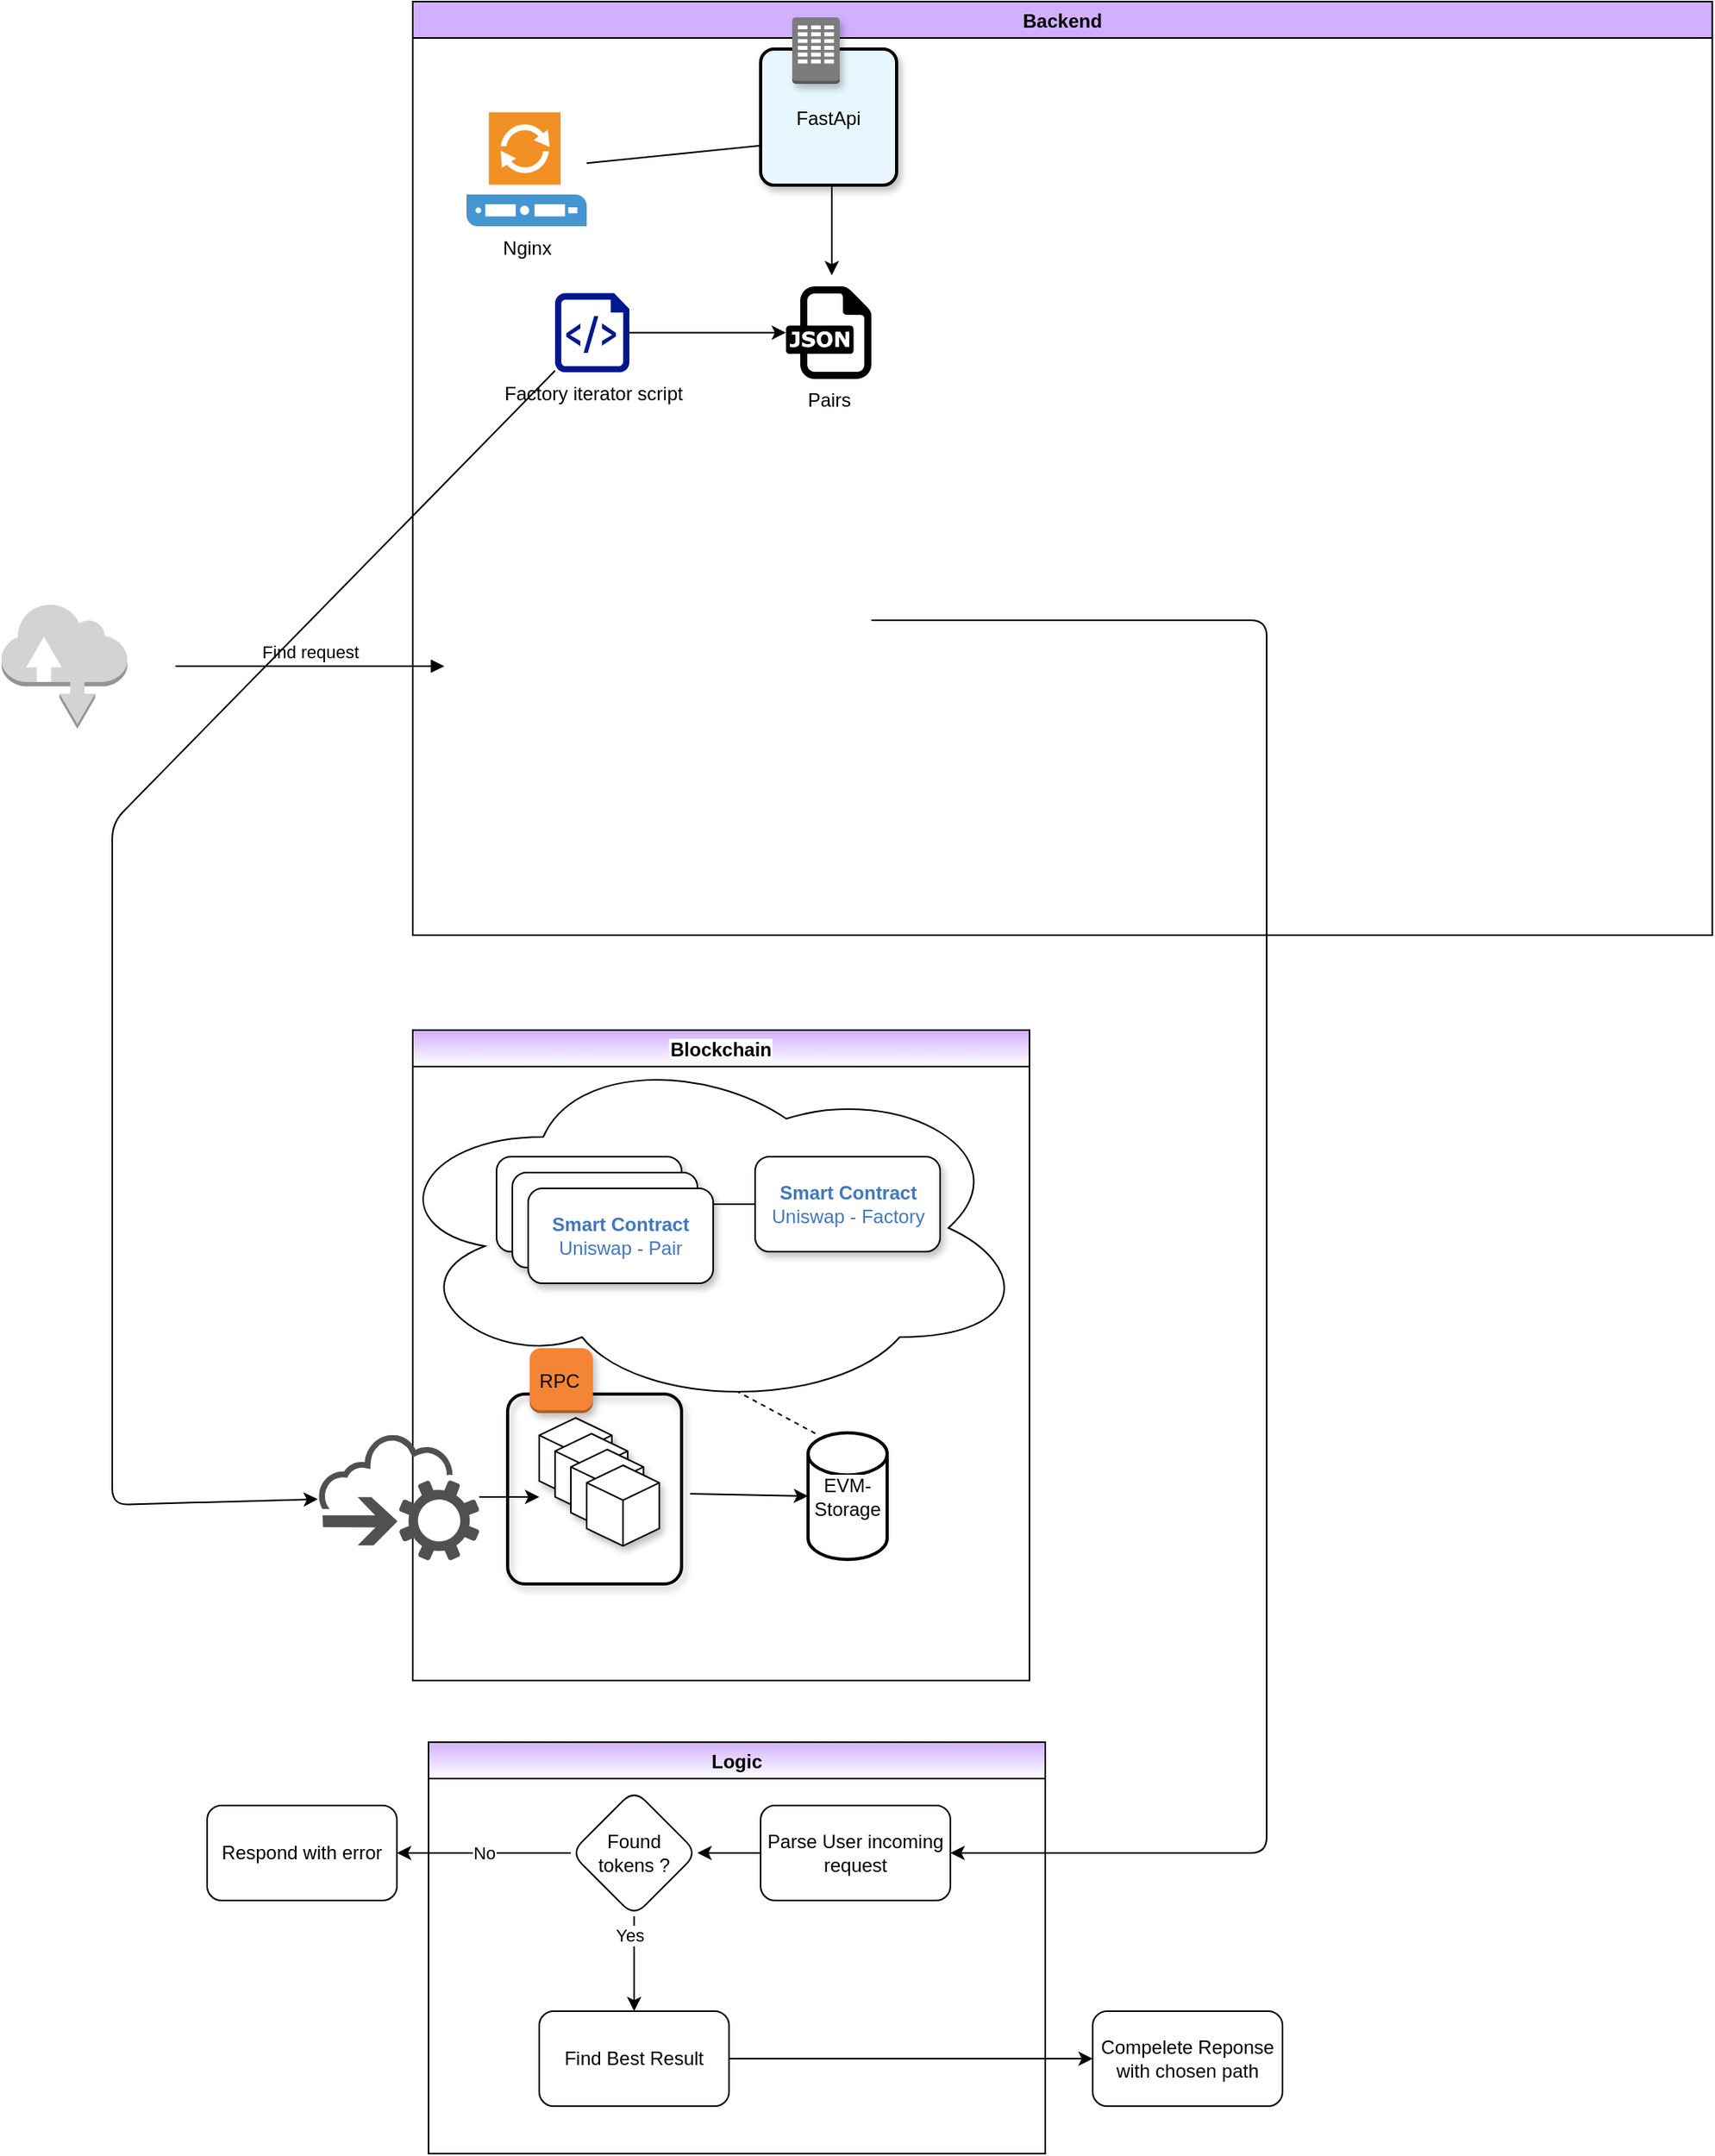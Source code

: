 <mxfile>
    <diagram id="MC0ebll9NjPW7ZkCspNK" name="HLA">
        <mxGraphModel dx="1059" dy="1260" grid="1" gridSize="10" guides="1" tooltips="1" connect="1" arrows="1" fold="1" page="0" pageScale="1" pageWidth="850" pageHeight="1100" background="none" math="0" shadow="0">
            <root>
                <mxCell id="0"/>
                <mxCell id="1" parent="0"/>
                <mxCell id="C_3iw2sgsyrkcLVT5q0K-1" value="Backend" style="swimlane;swimlaneFillColor=default;gradientColor=none;fillColor=#D2B0FF;" parent="1" vertex="1">
                    <mxGeometry x="350" y="-240" width="821.79" height="590" as="geometry"/>
                </mxCell>
                <mxCell id="C_3iw2sgsyrkcLVT5q0K-32" style="edgeStyle=none;html=1;" parent="C_3iw2sgsyrkcLVT5q0K-1" source="C_3iw2sgsyrkcLVT5q0K-26" edge="1">
                    <mxGeometry relative="1" as="geometry">
                        <mxPoint x="230" y="90" as="targetPoint"/>
                    </mxGeometry>
                </mxCell>
                <mxCell id="C_3iw2sgsyrkcLVT5q0K-26" value="Nginx&lt;br&gt;" style="shadow=0;dashed=0;html=1;strokeColor=none;fillColor=#4495D1;labelPosition=center;verticalLabelPosition=bottom;verticalAlign=top;align=center;outlineConnect=0;shape=mxgraph.veeam.proxy_server;labelBackgroundColor=default;" parent="C_3iw2sgsyrkcLVT5q0K-1" vertex="1">
                    <mxGeometry x="34" y="70" width="76" height="72" as="geometry"/>
                </mxCell>
                <mxCell id="C_3iw2sgsyrkcLVT5q0K-34" value="" style="edgeStyle=none;html=1;" parent="C_3iw2sgsyrkcLVT5q0K-1" edge="1">
                    <mxGeometry relative="1" as="geometry">
                        <mxPoint x="265" y="173" as="targetPoint"/>
                        <mxPoint x="265" y="102.0" as="sourcePoint"/>
                    </mxGeometry>
                </mxCell>
                <mxCell id="C_3iw2sgsyrkcLVT5q0K-35" value="Pairs" style="dashed=0;outlineConnect=0;html=1;align=center;labelPosition=center;verticalLabelPosition=bottom;verticalAlign=top;shape=mxgraph.weblogos.json;labelBackgroundColor=default;fillColor=none;" parent="C_3iw2sgsyrkcLVT5q0K-1" vertex="1">
                    <mxGeometry x="236" y="180" width="54" height="58.47" as="geometry"/>
                </mxCell>
                <mxCell id="8R1pT4koAsTBHnRBbOBU-1" style="edgeStyle=none;html=1;" parent="C_3iw2sgsyrkcLVT5q0K-1" source="C_3iw2sgsyrkcLVT5q0K-36" target="C_3iw2sgsyrkcLVT5q0K-35" edge="1">
                    <mxGeometry relative="1" as="geometry"/>
                </mxCell>
                <mxCell id="C_3iw2sgsyrkcLVT5q0K-36" value="Factory iterator script" style="sketch=0;aspect=fixed;pointerEvents=1;shadow=0;dashed=0;html=1;strokeColor=none;labelPosition=center;verticalLabelPosition=bottom;verticalAlign=top;align=center;fillColor=#00188D;shape=mxgraph.azure.script_file;labelBackgroundColor=default;" parent="C_3iw2sgsyrkcLVT5q0K-1" vertex="1">
                    <mxGeometry x="90" y="184.24" width="47" height="50" as="geometry"/>
                </mxCell>
                <mxCell id="TjckM_1wCsyDQuJWxRO8-30" value="FastApi" style="rounded=1;arcSize=10;dashed=0;fillColor=#E8F7FF;gradientColor=none;strokeWidth=2;shadow=1;labelBackgroundColor=#E8F7FF;" parent="C_3iw2sgsyrkcLVT5q0K-1" vertex="1">
                    <mxGeometry x="220" y="30" width="86" height="86" as="geometry"/>
                </mxCell>
                <mxCell id="TjckM_1wCsyDQuJWxRO8-31" value="" style="dashed=0;html=1;shape=mxgraph.aws3.corporate_data_center;fillColor=#7D7C7C;gradientColor=none;dashed=0;shadow=1;" parent="C_3iw2sgsyrkcLVT5q0K-1" vertex="1">
                    <mxGeometry x="240" y="10" width="30" height="42" as="geometry"/>
                </mxCell>
                <mxCell id="C_3iw2sgsyrkcLVT5q0K-2" value="Blockchain" style="swimlane;labelBackgroundColor=default;swimlaneFillColor=default;gradientColor=#ffffff;fillColor=#D2B0FF;" parent="1" vertex="1">
                    <mxGeometry x="350" y="410" width="390" height="411" as="geometry"/>
                </mxCell>
                <mxCell id="C_3iw2sgsyrkcLVT5q0K-23" value="" style="ellipse;shape=cloud;whiteSpace=wrap;html=1;labelBackgroundColor=default;fillColor=none;" parent="C_3iw2sgsyrkcLVT5q0K-2" vertex="1">
                    <mxGeometry x="-20" y="10" width="410" height="230" as="geometry"/>
                </mxCell>
                <mxCell id="C_3iw2sgsyrkcLVT5q0K-4" value="&lt;span&gt;EVM-Storage&lt;/span&gt;" style="strokeWidth=2;html=1;shape=mxgraph.flowchart.database;whiteSpace=wrap;labelBackgroundColor=default;" parent="C_3iw2sgsyrkcLVT5q0K-2" vertex="1">
                    <mxGeometry x="250" y="254.5" width="50" height="80" as="geometry"/>
                </mxCell>
                <mxCell id="C_3iw2sgsyrkcLVT5q0K-20" value="" style="endArrow=classic;html=1;entryX=0;entryY=0.5;entryDx=0;entryDy=0;entryPerimeter=0;exitX=1.108;exitY=0.266;exitDx=0;exitDy=0;exitPerimeter=0;" parent="C_3iw2sgsyrkcLVT5q0K-2" target="C_3iw2sgsyrkcLVT5q0K-4" edge="1">
                    <mxGeometry width="50" height="50" relative="1" as="geometry">
                        <mxPoint x="175.4" y="293.034" as="sourcePoint"/>
                        <mxPoint x="230" y="270" as="targetPoint"/>
                    </mxGeometry>
                </mxCell>
                <mxCell id="C_3iw2sgsyrkcLVT5q0K-22" value="" style="endArrow=none;dashed=1;html=1;exitX=0.092;exitY=0.005;exitDx=0;exitDy=0;exitPerimeter=0;entryX=0.55;entryY=0.95;entryDx=0;entryDy=0;entryPerimeter=0;" parent="C_3iw2sgsyrkcLVT5q0K-2" source="C_3iw2sgsyrkcLVT5q0K-4" target="C_3iw2sgsyrkcLVT5q0K-23" edge="1">
                    <mxGeometry width="50" height="50" relative="1" as="geometry">
                        <mxPoint x="220" y="260" as="sourcePoint"/>
                        <mxPoint x="180" y="180" as="targetPoint"/>
                    </mxGeometry>
                </mxCell>
                <mxCell id="TjckM_1wCsyDQuJWxRO8-18" value="" style="edgeStyle=none;html=1;" parent="C_3iw2sgsyrkcLVT5q0K-2" source="TjckM_1wCsyDQuJWxRO8-15" target="TjckM_1wCsyDQuJWxRO8-17" edge="1">
                    <mxGeometry relative="1" as="geometry"/>
                </mxCell>
                <mxCell id="TjckM_1wCsyDQuJWxRO8-15" value="&lt;span style=&quot;color: rgb(66 , 119 , 187)&quot;&gt;&lt;b&gt;Smart Contract&lt;/b&gt;&lt;br&gt;Uniswap - Factory&lt;/span&gt;" style="rounded=1;whiteSpace=wrap;html=1;shadow=1;fillColor=default;gradientColor=#ffffff;" parent="C_3iw2sgsyrkcLVT5q0K-2" vertex="1">
                    <mxGeometry x="216.5" y="80" width="117" height="60" as="geometry"/>
                </mxCell>
                <mxCell id="TjckM_1wCsyDQuJWxRO8-17" value="&lt;span style=&quot;color: rgb(66 , 119 , 187)&quot;&gt;&lt;b&gt;Smart Contract&lt;/b&gt;&lt;br&gt;Uniswap - Pair&lt;br&gt;&lt;/span&gt;" style="rounded=1;whiteSpace=wrap;html=1;shadow=1;fillColor=default;gradientColor=#ffffff;" parent="C_3iw2sgsyrkcLVT5q0K-2" vertex="1">
                    <mxGeometry x="53" y="80" width="117" height="60" as="geometry"/>
                </mxCell>
                <mxCell id="TjckM_1wCsyDQuJWxRO8-19" value="&lt;span style=&quot;color: rgb(66 , 119 , 187)&quot;&gt;&lt;b&gt;Smart Contract&lt;/b&gt;&lt;br&gt;Uniswap - Pair&lt;br&gt;&lt;/span&gt;" style="rounded=1;whiteSpace=wrap;html=1;shadow=1;fillColor=default;gradientColor=#ffffff;" parent="C_3iw2sgsyrkcLVT5q0K-2" vertex="1">
                    <mxGeometry x="63" y="90" width="117" height="60" as="geometry"/>
                </mxCell>
                <mxCell id="TjckM_1wCsyDQuJWxRO8-20" value="&lt;span style=&quot;color: rgb(66 , 119 , 187)&quot;&gt;&lt;b&gt;Smart Contract&lt;/b&gt;&lt;br&gt;Uniswap - Pair&lt;br&gt;&lt;/span&gt;" style="rounded=1;whiteSpace=wrap;html=1;shadow=1;fillColor=default;gradientColor=#ffffff;" parent="C_3iw2sgsyrkcLVT5q0K-2" vertex="1">
                    <mxGeometry x="73" y="100" width="117" height="60" as="geometry"/>
                </mxCell>
                <mxCell id="TjckM_1wCsyDQuJWxRO8-21" value="" style="html=1;whiteSpace=wrap;shape=isoCube2;backgroundOutline=1;isoAngle=15;shadow=1;fillColor=default;gradientColor=#ffffff;" parent="C_3iw2sgsyrkcLVT5q0K-2" vertex="1">
                    <mxGeometry x="80" y="245" width="45.9" height="51" as="geometry"/>
                </mxCell>
                <mxCell id="TjckM_1wCsyDQuJWxRO8-22" value="" style="html=1;whiteSpace=wrap;shape=isoCube2;backgroundOutline=1;isoAngle=15;shadow=1;fillColor=default;gradientColor=#ffffff;" parent="C_3iw2sgsyrkcLVT5q0K-2" vertex="1">
                    <mxGeometry x="90" y="255" width="45.9" height="51" as="geometry"/>
                </mxCell>
                <mxCell id="TjckM_1wCsyDQuJWxRO8-23" value="" style="html=1;whiteSpace=wrap;shape=isoCube2;backgroundOutline=1;isoAngle=15;shadow=1;fillColor=default;gradientColor=#ffffff;" parent="C_3iw2sgsyrkcLVT5q0K-2" vertex="1">
                    <mxGeometry x="100" y="265" width="45.9" height="51" as="geometry"/>
                </mxCell>
                <mxCell id="TjckM_1wCsyDQuJWxRO8-24" value="&lt;br&gt;" style="html=1;whiteSpace=wrap;shape=isoCube2;backgroundOutline=1;isoAngle=15;shadow=1;fillColor=default;gradientColor=#ffffff;" parent="C_3iw2sgsyrkcLVT5q0K-2" vertex="1">
                    <mxGeometry x="110" y="275" width="45.9" height="51" as="geometry"/>
                </mxCell>
                <mxCell id="TjckM_1wCsyDQuJWxRO8-27" value="" style="rounded=1;arcSize=10;dashed=0;fillColor=none;gradientColor=none;strokeWidth=2;shadow=1;" parent="C_3iw2sgsyrkcLVT5q0K-2" vertex="1">
                    <mxGeometry x="60" y="230" width="110" height="120" as="geometry"/>
                </mxCell>
                <mxCell id="TjckM_1wCsyDQuJWxRO8-28" value="RPC&amp;nbsp;" style="dashed=0;html=1;shape=mxgraph.aws3.instance;fillColor=#F58536;gradientColor=none;dashed=0;shadow=1;" parent="C_3iw2sgsyrkcLVT5q0K-2" vertex="1">
                    <mxGeometry x="73.95" y="201" width="40" height="41" as="geometry"/>
                </mxCell>
                <mxCell id="C_3iw2sgsyrkcLVT5q0K-19" style="edgeStyle=none;html=1;" parent="1" source="C_3iw2sgsyrkcLVT5q0K-18" edge="1">
                    <mxGeometry relative="1" as="geometry">
                        <mxPoint x="430" y="705" as="targetPoint"/>
                    </mxGeometry>
                </mxCell>
                <mxCell id="C_3iw2sgsyrkcLVT5q0K-18" value="" style="sketch=0;pointerEvents=1;shadow=0;dashed=0;html=1;strokeColor=none;fillColor=#505050;labelPosition=center;verticalLabelPosition=bottom;outlineConnect=0;verticalAlign=top;align=center;shape=mxgraph.office.clouds.cloud_service_request;labelBackgroundColor=default;" parent="1" vertex="1">
                    <mxGeometry x="290" y="665" width="102" height="80" as="geometry"/>
                </mxCell>
                <mxCell id="C_3iw2sgsyrkcLVT5q0K-27" value="Find request" style="html=1;verticalAlign=bottom;labelBackgroundColor=none;endArrow=block;endFill=1;" parent="1" edge="1">
                    <mxGeometry width="160" relative="1" as="geometry">
                        <mxPoint x="200" y="180" as="sourcePoint"/>
                        <mxPoint x="370" y="180" as="targetPoint"/>
                    </mxGeometry>
                </mxCell>
                <mxCell id="C_3iw2sgsyrkcLVT5q0K-30" value="" style="outlineConnect=0;dashed=0;verticalLabelPosition=bottom;verticalAlign=top;align=center;html=1;shape=mxgraph.aws3.internet;fillColor=#D2D3D3;gradientColor=none;labelBackgroundColor=default;" parent="1" vertex="1">
                    <mxGeometry x="90" y="140" width="79.5" height="79.5" as="geometry"/>
                </mxCell>
                <mxCell id="8R1pT4koAsTBHnRBbOBU-3" style="edgeStyle=none;html=1;" parent="1" source="C_3iw2sgsyrkcLVT5q0K-36" target="C_3iw2sgsyrkcLVT5q0K-18" edge="1">
                    <mxGeometry relative="1" as="geometry">
                        <Array as="points">
                            <mxPoint x="160" y="279"/>
                            <mxPoint x="160" y="710"/>
                        </Array>
                    </mxGeometry>
                </mxCell>
                <mxCell id="2" value="Logic" style="swimlane;swimlaneFillColor=default;gradientColor=#ffffff;fillColor=#D2B0FF;" parent="1" vertex="1">
                    <mxGeometry x="360" y="860" width="390" height="260" as="geometry"/>
                </mxCell>
                <mxCell id="4" value="Parse User incoming request" style="rounded=1;whiteSpace=wrap;html=1;" parent="2" vertex="1">
                    <mxGeometry x="210" y="40" width="120" height="60" as="geometry"/>
                </mxCell>
                <mxCell id="10" value="" style="edgeStyle=none;html=1;" parent="2" source="5" target="9" edge="1">
                    <mxGeometry relative="1" as="geometry"/>
                </mxCell>
                <mxCell id="11" value="Yes" style="edgeLabel;html=1;align=center;verticalAlign=middle;resizable=0;points=[];" parent="10" vertex="1" connectable="0">
                    <mxGeometry x="-0.599" y="-3" relative="1" as="geometry">
                        <mxPoint as="offset"/>
                    </mxGeometry>
                </mxCell>
                <mxCell id="5" value="Found &lt;br&gt;tokens ?" style="rhombus;whiteSpace=wrap;html=1;rounded=1;" parent="2" vertex="1">
                    <mxGeometry x="90" y="30" width="80" height="80" as="geometry"/>
                </mxCell>
                <mxCell id="6" value="" style="edgeStyle=none;html=1;" parent="2" source="4" target="5" edge="1">
                    <mxGeometry relative="1" as="geometry"/>
                </mxCell>
                <mxCell id="9" value="Find Best Result" style="whiteSpace=wrap;html=1;rounded=1;" parent="2" vertex="1">
                    <mxGeometry x="70" y="170" width="120" height="60" as="geometry"/>
                </mxCell>
                <mxCell id="3" style="edgeStyle=none;html=1;" parent="1" edge="1">
                    <mxGeometry relative="1" as="geometry">
                        <mxPoint x="690" y="930" as="targetPoint"/>
                        <mxPoint x="640" y="151" as="sourcePoint"/>
                        <Array as="points">
                            <mxPoint x="890" y="151"/>
                            <mxPoint x="890" y="930"/>
                        </Array>
                    </mxGeometry>
                </mxCell>
                <mxCell id="7" value="Respond with error" style="whiteSpace=wrap;html=1;rounded=1;" parent="1" vertex="1">
                    <mxGeometry x="220" y="900" width="120" height="60" as="geometry"/>
                </mxCell>
                <mxCell id="8" value="No" style="edgeStyle=none;html=1;" parent="1" source="5" target="7" edge="1">
                    <mxGeometry relative="1" as="geometry"/>
                </mxCell>
                <mxCell id="12" value="Compelete Reponse with chosen path" style="whiteSpace=wrap;html=1;rounded=1;" parent="1" vertex="1">
                    <mxGeometry x="780" y="1030" width="120" height="60" as="geometry"/>
                </mxCell>
                <mxCell id="13" value="" style="edgeStyle=none;html=1;" parent="1" source="9" target="12" edge="1">
                    <mxGeometry relative="1" as="geometry"/>
                </mxCell>
            </root>
        </mxGraphModel>
    </diagram>
    <diagram id="K8qeqd8xJ60QcW2YRr0O" name="Data Flow">
        <mxGraphModel dx="1059" dy="1960" grid="1" gridSize="10" guides="1" tooltips="1" connect="1" arrows="1" fold="1" page="1" pageScale="1" pageWidth="850" pageHeight="1100" math="0" shadow="0">
            <root>
                <mxCell id="btPFMIfyvGe2Vc299TFH-0"/>
                <mxCell id="btPFMIfyvGe2Vc299TFH-1" parent="btPFMIfyvGe2Vc299TFH-0"/>
                <mxCell id="QQ2UIKA5418dbQj3gdQV-34" style="edgeStyle=none;html=1;" parent="btPFMIfyvGe2Vc299TFH-1" source="Y8tc_5DX06bDlpipXX_8-0" edge="1">
                    <mxGeometry relative="1" as="geometry">
                        <mxPoint x="1260" y="188.5" as="targetPoint"/>
                    </mxGeometry>
                </mxCell>
                <mxCell id="Y8tc_5DX06bDlpipXX_8-0" value="Crawler" style="swimlane;rounded=1;fillColor=#D2B0FF;container=1;backgroundOutline=0;shadow=1;gradientColor=#ffffff;swimlaneFillColor=#BFBFBF;" parent="btPFMIfyvGe2Vc299TFH-1" vertex="1">
                    <mxGeometry x="340" y="-200" width="840" height="777" as="geometry"/>
                </mxCell>
                <mxCell id="Y8tc_5DX06bDlpipXX_8-1" value="" style="edgeStyle=none;curved=1;rounded=1;html=1;" parent="Y8tc_5DX06bDlpipXX_8-0" source="Y8tc_5DX06bDlpipXX_8-2" target="Y8tc_5DX06bDlpipXX_8-4" edge="1">
                    <mxGeometry relative="1" as="geometry"/>
                </mxCell>
                <mxCell id="Y8tc_5DX06bDlpipXX_8-2" value="Start" style="rounded=1;whiteSpace=wrap;html=1;" parent="Y8tc_5DX06bDlpipXX_8-0" vertex="1">
                    <mxGeometry x="50" y="170" width="120" height="60" as="geometry"/>
                </mxCell>
                <mxCell id="Y8tc_5DX06bDlpipXX_8-3" value="" style="edgeStyle=none;curved=1;rounded=1;html=1;" parent="Y8tc_5DX06bDlpipXX_8-0" source="Y8tc_5DX06bDlpipXX_8-4" target="Y8tc_5DX06bDlpipXX_8-5" edge="1">
                    <mxGeometry relative="1" as="geometry"/>
                </mxCell>
                <mxCell id="Y8tc_5DX06bDlpipXX_8-4" value="Open &lt;b&gt;Tokens.json&lt;/b&gt;&lt;br&gt;Open &lt;b&gt;Pairs.json&lt;/b&gt;" style="rounded=1;whiteSpace=wrap;html=1;" parent="Y8tc_5DX06bDlpipXX_8-0" vertex="1">
                    <mxGeometry x="50" y="310" width="120" height="60" as="geometry"/>
                </mxCell>
                <mxCell id="QQ2UIKA5418dbQj3gdQV-1" value="" style="edgeStyle=none;html=1;" parent="Y8tc_5DX06bDlpipXX_8-0" source="Y8tc_5DX06bDlpipXX_8-5" target="QQ2UIKA5418dbQj3gdQV-0" edge="1">
                    <mxGeometry relative="1" as="geometry"/>
                </mxCell>
                <mxCell id="Y8tc_5DX06bDlpipXX_8-5" value="Connect to network" style="rounded=1;whiteSpace=wrap;html=1;" parent="Y8tc_5DX06bDlpipXX_8-0" vertex="1">
                    <mxGeometry x="50" y="450" width="120" height="60" as="geometry"/>
                </mxCell>
                <mxCell id="QQ2UIKA5418dbQj3gdQV-3" value="" style="edgeStyle=none;html=1;" parent="Y8tc_5DX06bDlpipXX_8-0" source="QQ2UIKA5418dbQj3gdQV-0" target="QQ2UIKA5418dbQj3gdQV-2" edge="1">
                    <mxGeometry relative="1" as="geometry"/>
                </mxCell>
                <mxCell id="QQ2UIKA5418dbQj3gdQV-0" value="Create Factory Web3 Object" style="rounded=1;whiteSpace=wrap;html=1;" parent="Y8tc_5DX06bDlpipXX_8-0" vertex="1">
                    <mxGeometry x="50" y="590" width="120" height="60" as="geometry"/>
                </mxCell>
                <mxCell id="QQ2UIKA5418dbQj3gdQV-5" value="" style="edgeStyle=none;html=1;" parent="Y8tc_5DX06bDlpipXX_8-0" source="QQ2UIKA5418dbQj3gdQV-2" target="QQ2UIKA5418dbQj3gdQV-4" edge="1">
                    <mxGeometry relative="1" as="geometry"/>
                </mxCell>
                <mxCell id="QQ2UIKA5418dbQj3gdQV-28" value="" style="edgeStyle=none;html=1;exitX=1;exitY=1;exitDx=0;exitDy=0;" parent="Y8tc_5DX06bDlpipXX_8-0" source="QQ2UIKA5418dbQj3gdQV-4" target="QQ2UIKA5418dbQj3gdQV-27" edge="1">
                    <mxGeometry relative="1" as="geometry"/>
                </mxCell>
                <mxCell id="QQ2UIKA5418dbQj3gdQV-2" value="Get total number of pairs in a unsiwapV2 based Factory" style="rounded=1;whiteSpace=wrap;html=1;" parent="Y8tc_5DX06bDlpipXX_8-0" vertex="1">
                    <mxGeometry x="250" y="590" width="120" height="60" as="geometry"/>
                </mxCell>
                <mxCell id="QQ2UIKA5418dbQj3gdQV-7" value="" style="edgeStyle=none;html=1;" parent="Y8tc_5DX06bDlpipXX_8-0" source="QQ2UIKA5418dbQj3gdQV-4" target="QQ2UIKA5418dbQj3gdQV-6" edge="1">
                    <mxGeometry relative="1" as="geometry"/>
                </mxCell>
                <mxCell id="QQ2UIKA5418dbQj3gdQV-4" value="Use index to&amp;nbsp; call&amp;nbsp;&lt;br&gt;AllPairs( index ) function" style="rounded=1;whiteSpace=wrap;html=1;" parent="Y8tc_5DX06bDlpipXX_8-0" vertex="1">
                    <mxGeometry x="250" y="450" width="120" height="60" as="geometry"/>
                </mxCell>
                <mxCell id="QQ2UIKA5418dbQj3gdQV-9" value="" style="edgeStyle=none;html=1;" parent="Y8tc_5DX06bDlpipXX_8-0" source="QQ2UIKA5418dbQj3gdQV-6" target="QQ2UIKA5418dbQj3gdQV-8" edge="1">
                    <mxGeometry relative="1" as="geometry"/>
                </mxCell>
                <mxCell id="QQ2UIKA5418dbQj3gdQV-11" value="" style="edgeStyle=none;html=1;" parent="Y8tc_5DX06bDlpipXX_8-0" source="QQ2UIKA5418dbQj3gdQV-6" target="QQ2UIKA5418dbQj3gdQV-10" edge="1">
                    <mxGeometry relative="1" as="geometry"/>
                </mxCell>
                <mxCell id="QQ2UIKA5418dbQj3gdQV-6" value="Create Pair web3 contract object" style="rounded=1;whiteSpace=wrap;html=1;" parent="Y8tc_5DX06bDlpipXX_8-0" vertex="1">
                    <mxGeometry x="250" y="310" width="120" height="60" as="geometry"/>
                </mxCell>
                <mxCell id="QQ2UIKA5418dbQj3gdQV-20" value="" style="edgeStyle=none;html=1;" parent="Y8tc_5DX06bDlpipXX_8-0" source="QQ2UIKA5418dbQj3gdQV-8" target="QQ2UIKA5418dbQj3gdQV-19" edge="1">
                    <mxGeometry relative="1" as="geometry"/>
                </mxCell>
                <mxCell id="QQ2UIKA5418dbQj3gdQV-8" value="Retrive Pair's Reserves" style="rounded=1;whiteSpace=wrap;html=1;" parent="Y8tc_5DX06bDlpipXX_8-0" vertex="1">
                    <mxGeometry x="450" y="310" width="120" height="60" as="geometry"/>
                </mxCell>
                <mxCell id="QQ2UIKA5418dbQj3gdQV-13" value="" style="edgeStyle=none;html=1;" parent="Y8tc_5DX06bDlpipXX_8-0" source="QQ2UIKA5418dbQj3gdQV-10" target="QQ2UIKA5418dbQj3gdQV-12" edge="1">
                    <mxGeometry relative="1" as="geometry"/>
                </mxCell>
                <mxCell id="QQ2UIKA5418dbQj3gdQV-10" value="Get Pair tokens" style="rounded=1;whiteSpace=wrap;html=1;" parent="Y8tc_5DX06bDlpipXX_8-0" vertex="1">
                    <mxGeometry x="250" y="200" width="120" height="60" as="geometry"/>
                </mxCell>
                <mxCell id="QQ2UIKA5418dbQj3gdQV-15" value="" style="edgeStyle=none;html=1;" parent="Y8tc_5DX06bDlpipXX_8-0" source="QQ2UIKA5418dbQj3gdQV-12" target="QQ2UIKA5418dbQj3gdQV-14" edge="1">
                    <mxGeometry relative="1" as="geometry"/>
                </mxCell>
                <mxCell id="QQ2UIKA5418dbQj3gdQV-12" value="Create tokens web3 contract Object" style="rounded=1;whiteSpace=wrap;html=1;" parent="Y8tc_5DX06bDlpipXX_8-0" vertex="1">
                    <mxGeometry x="450" y="200" width="120" height="60" as="geometry"/>
                </mxCell>
                <mxCell id="QQ2UIKA5418dbQj3gdQV-17" value="" style="edgeStyle=none;html=1;" parent="Y8tc_5DX06bDlpipXX_8-0" source="QQ2UIKA5418dbQj3gdQV-14" target="QQ2UIKA5418dbQj3gdQV-16" edge="1">
                    <mxGeometry relative="1" as="geometry"/>
                </mxCell>
                <mxCell id="QQ2UIKA5418dbQj3gdQV-14" value="Retrive token's detail" style="rounded=1;whiteSpace=wrap;html=1;" parent="Y8tc_5DX06bDlpipXX_8-0" vertex="1">
                    <mxGeometry x="450" y="50" width="120" height="60" as="geometry"/>
                </mxCell>
                <mxCell id="QQ2UIKA5418dbQj3gdQV-22" value="" style="edgeStyle=none;html=1;" parent="Y8tc_5DX06bDlpipXX_8-0" source="QQ2UIKA5418dbQj3gdQV-16" target="QQ2UIKA5418dbQj3gdQV-21" edge="1">
                    <mxGeometry relative="1" as="geometry"/>
                </mxCell>
                <mxCell id="QQ2UIKA5418dbQj3gdQV-16" value="Create Token Object" style="rounded=1;whiteSpace=wrap;html=1;" parent="Y8tc_5DX06bDlpipXX_8-0" vertex="1">
                    <mxGeometry x="650" y="50" width="120" height="60" as="geometry"/>
                </mxCell>
                <mxCell id="QQ2UIKA5418dbQj3gdQV-24" value="" style="edgeStyle=none;html=1;" parent="Y8tc_5DX06bDlpipXX_8-0" source="QQ2UIKA5418dbQj3gdQV-19" target="QQ2UIKA5418dbQj3gdQV-23" edge="1">
                    <mxGeometry relative="1" as="geometry"/>
                </mxCell>
                <mxCell id="QQ2UIKA5418dbQj3gdQV-19" value="Create Pair Object" style="rounded=1;whiteSpace=wrap;html=1;" parent="Y8tc_5DX06bDlpipXX_8-0" vertex="1">
                    <mxGeometry x="650" y="310" width="120" height="60" as="geometry"/>
                </mxCell>
                <mxCell id="QQ2UIKA5418dbQj3gdQV-21" value="Save Token in&amp;nbsp;&lt;br&gt;&lt;b&gt;Tokens.json&lt;/b&gt;" style="rounded=1;whiteSpace=wrap;html=1;" parent="Y8tc_5DX06bDlpipXX_8-0" vertex="1">
                    <mxGeometry x="650" y="190" width="120" height="60" as="geometry"/>
                </mxCell>
                <mxCell id="QQ2UIKA5418dbQj3gdQV-25" style="edgeStyle=none;html=1;entryX=1;entryY=0.5;entryDx=0;entryDy=0;" parent="Y8tc_5DX06bDlpipXX_8-0" source="QQ2UIKA5418dbQj3gdQV-23" target="QQ2UIKA5418dbQj3gdQV-4" edge="1">
                    <mxGeometry relative="1" as="geometry"/>
                </mxCell>
                <mxCell id="QQ2UIKA5418dbQj3gdQV-23" value="Save Pair in&amp;nbsp;&lt;br&gt;&lt;b&gt;Pairs.json&lt;/b&gt;" style="rounded=1;whiteSpace=wrap;html=1;" parent="Y8tc_5DX06bDlpipXX_8-0" vertex="1">
                    <mxGeometry x="650" y="450" width="120" height="60" as="geometry"/>
                </mxCell>
                <mxCell id="QQ2UIKA5418dbQj3gdQV-30" value="" style="edgeStyle=none;html=1;" parent="Y8tc_5DX06bDlpipXX_8-0" source="QQ2UIKA5418dbQj3gdQV-27" target="QQ2UIKA5418dbQj3gdQV-29" edge="1">
                    <mxGeometry relative="1" as="geometry"/>
                </mxCell>
                <mxCell id="QQ2UIKA5418dbQj3gdQV-27" value="Finish Iterating over factory indecies" style="rounded=1;whiteSpace=wrap;html=1;" parent="Y8tc_5DX06bDlpipXX_8-0" vertex="1">
                    <mxGeometry x="450" y="590" width="120" height="60" as="geometry"/>
                </mxCell>
                <mxCell id="QQ2UIKA5418dbQj3gdQV-29" value="Close files" style="rounded=1;whiteSpace=wrap;html=1;" parent="Y8tc_5DX06bDlpipXX_8-0" vertex="1">
                    <mxGeometry x="650" y="590" width="120" height="60" as="geometry"/>
                </mxCell>
                <mxCell id="Y8tc_5DX06bDlpipXX_8-6" value="Forgound Tasks" style="swimlane;rounded=1;startSize=23;swimlaneFillColor=#BFBFBF;gradientColor=#ffffff;fillColor=#D2B0FF;" parent="btPFMIfyvGe2Vc299TFH-1" vertex="1">
                    <mxGeometry x="340" y="640" width="840" height="597" as="geometry"/>
                </mxCell>
                <mxCell id="Ghyf5qxyyUsQg6BgMVjg-2" value="" style="edgeStyle=none;html=1;" parent="Y8tc_5DX06bDlpipXX_8-6" source="Ghyf5qxyyUsQg6BgMVjg-0" target="Ghyf5qxyyUsQg6BgMVjg-1" edge="1">
                    <mxGeometry relative="1" as="geometry"/>
                </mxCell>
                <mxCell id="Ghyf5qxyyUsQg6BgMVjg-0" value="&lt;span style=&quot;background-color: rgb(255 , 255 , 255)&quot;&gt;Parse user reqest&lt;/span&gt;" style="rounded=1;whiteSpace=wrap;html=1;shadow=1;labelBackgroundColor=#E8F7FF;fillColor=default;gradientColor=#ffffff;" parent="Y8tc_5DX06bDlpipXX_8-6" vertex="1">
                    <mxGeometry x="30" y="190" width="120" height="60" as="geometry"/>
                </mxCell>
                <mxCell id="Ghyf5qxyyUsQg6BgMVjg-4" value="" style="edgeStyle=none;html=1;" parent="Y8tc_5DX06bDlpipXX_8-6" source="Ghyf5qxyyUsQg6BgMVjg-1" target="Ghyf5qxyyUsQg6BgMVjg-3" edge="1">
                    <mxGeometry relative="1" as="geometry"/>
                </mxCell>
                <mxCell id="Ghyf5qxyyUsQg6BgMVjg-6" value="" style="edgeStyle=none;html=1;dashed=1;" parent="Y8tc_5DX06bDlpipXX_8-6" source="Ghyf5qxyyUsQg6BgMVjg-1" target="Ghyf5qxyyUsQg6BgMVjg-5" edge="1">
                    <mxGeometry relative="1" as="geometry"/>
                </mxCell>
                <mxCell id="Ghyf5qxyyUsQg6BgMVjg-1" value="&lt;span style=&quot;background-color: rgb(255 , 255 , 255)&quot;&gt;Pass request validation&lt;/span&gt;" style="rounded=1;whiteSpace=wrap;html=1;shadow=1;labelBackgroundColor=#E8F7FF;fillColor=default;gradientColor=none;strokeColor=default;" parent="Y8tc_5DX06bDlpipXX_8-6" vertex="1">
                    <mxGeometry x="230" y="190" width="120" height="60" as="geometry"/>
                </mxCell>
                <mxCell id="Ghyf5qxyyUsQg6BgMVjg-13" value="" style="edgeStyle=none;html=1;" parent="Y8tc_5DX06bDlpipXX_8-6" source="Ghyf5qxyyUsQg6BgMVjg-3" target="Ghyf5qxyyUsQg6BgMVjg-12" edge="1">
                    <mxGeometry relative="1" as="geometry"/>
                </mxCell>
                <mxCell id="Ghyf5qxyyUsQg6BgMVjg-3" value="&lt;span style=&quot;background-color: rgb(255 , 255 , 255)&quot;&gt;Open Tokens.json&lt;br&gt;&lt;/span&gt;&lt;span style=&quot;background-color: rgb(255 , 255 , 255)&quot;&gt;Open Pairs.json&lt;/span&gt;&lt;span style=&quot;background-color: rgb(255 , 255 , 255)&quot;&gt;&lt;br&gt;&lt;/span&gt;" style="rounded=1;whiteSpace=wrap;html=1;shadow=1;labelBackgroundColor=#E8F7FF;fillColor=default;gradientColor=none;strokeColor=default;" parent="Y8tc_5DX06bDlpipXX_8-6" vertex="1">
                    <mxGeometry x="430" y="190" width="120" height="60" as="geometry"/>
                </mxCell>
                <mxCell id="Ghyf5qxyyUsQg6BgMVjg-8" value="" style="edgeStyle=none;html=1;dashed=1;" parent="Y8tc_5DX06bDlpipXX_8-6" source="Ghyf5qxyyUsQg6BgMVjg-5" target="Ghyf5qxyyUsQg6BgMVjg-7" edge="1">
                    <mxGeometry relative="1" as="geometry"/>
                </mxCell>
                <mxCell id="Ghyf5qxyyUsQg6BgMVjg-5" value="&lt;span style=&quot;background-color: rgb(255 , 255 , 255)&quot;&gt;Does request follow json rules&amp;nbsp;&lt;/span&gt;" style="rounded=1;whiteSpace=wrap;html=1;shadow=1;labelBackgroundColor=#E8F7FF;fillColor=default;gradientColor=none;strokeColor=default;" parent="Y8tc_5DX06bDlpipXX_8-6" vertex="1">
                    <mxGeometry x="30" y="50" width="120" height="60" as="geometry"/>
                </mxCell>
                <mxCell id="Ghyf5qxyyUsQg6BgMVjg-10" value="" style="edgeStyle=none;html=1;dashed=1;" parent="Y8tc_5DX06bDlpipXX_8-6" source="Ghyf5qxyyUsQg6BgMVjg-7" target="Ghyf5qxyyUsQg6BgMVjg-9" edge="1">
                    <mxGeometry relative="1" as="geometry"/>
                </mxCell>
                <mxCell id="Ghyf5qxyyUsQg6BgMVjg-7" value="&lt;span style=&quot;background-color: rgb(255 , 255 , 255)&quot;&gt;Does Requested token exist&amp;nbsp;&lt;/span&gt;" style="rounded=1;whiteSpace=wrap;html=1;shadow=1;labelBackgroundColor=#E8F7FF;fillColor=default;gradientColor=none;strokeColor=default;" parent="Y8tc_5DX06bDlpipXX_8-6" vertex="1">
                    <mxGeometry x="230" y="50" width="120" height="60" as="geometry"/>
                </mxCell>
                <mxCell id="Ghyf5qxyyUsQg6BgMVjg-11" style="edgeStyle=none;html=1;entryX=0.75;entryY=0;entryDx=0;entryDy=0;dashed=1;" parent="Y8tc_5DX06bDlpipXX_8-6" source="Ghyf5qxyyUsQg6BgMVjg-9" target="Ghyf5qxyyUsQg6BgMVjg-1" edge="1">
                    <mxGeometry relative="1" as="geometry"/>
                </mxCell>
                <mxCell id="Ghyf5qxyyUsQg6BgMVjg-9" value="&lt;span style=&quot;background-color: rgb(255 , 255 , 255)&quot;&gt;Does Found tokens has pairs ?&lt;/span&gt;" style="rounded=1;whiteSpace=wrap;html=1;shadow=1;labelBackgroundColor=#E8F7FF;fillColor=default;gradientColor=none;strokeColor=default;" parent="Y8tc_5DX06bDlpipXX_8-6" vertex="1">
                    <mxGeometry x="430" y="50" width="120" height="60" as="geometry"/>
                </mxCell>
                <mxCell id="Ghyf5qxyyUsQg6BgMVjg-16" value="" style="edgeStyle=none;html=1;" parent="Y8tc_5DX06bDlpipXX_8-6" source="Ghyf5qxyyUsQg6BgMVjg-12" target="Ghyf5qxyyUsQg6BgMVjg-15" edge="1">
                    <mxGeometry relative="1" as="geometry"/>
                </mxCell>
                <mxCell id="Ghyf5qxyyUsQg6BgMVjg-12" value="&lt;span style=&quot;background-color: rgb(255 , 255 , 255)&quot;&gt;Load Tokens pairs&lt;br&gt;&lt;/span&gt;" style="rounded=1;whiteSpace=wrap;html=1;shadow=1;labelBackgroundColor=#E8F7FF;fillColor=default;gradientColor=none;strokeColor=default;" parent="Y8tc_5DX06bDlpipXX_8-6" vertex="1">
                    <mxGeometry x="630" y="190" width="120" height="60" as="geometry"/>
                </mxCell>
                <mxCell id="Ghyf5qxyyUsQg6BgMVjg-18" value="" style="edgeStyle=none;html=1;" parent="Y8tc_5DX06bDlpipXX_8-6" source="Ghyf5qxyyUsQg6BgMVjg-15" target="Ghyf5qxyyUsQg6BgMVjg-17" edge="1">
                    <mxGeometry relative="1" as="geometry"/>
                </mxCell>
                <mxCell id="Ghyf5qxyyUsQg6BgMVjg-15" value="&lt;span style=&quot;background-color: rgb(255 , 255 , 255)&quot;&gt;For Pair in tokenA.pairs&lt;br&gt;&lt;/span&gt;" style="rounded=1;whiteSpace=wrap;html=1;shadow=1;labelBackgroundColor=#E8F7FF;fillColor=default;gradientColor=none;strokeColor=default;" parent="Y8tc_5DX06bDlpipXX_8-6" vertex="1">
                    <mxGeometry x="630" y="330" width="120" height="60" as="geometry"/>
                </mxCell>
                <mxCell id="Ghyf5qxyyUsQg6BgMVjg-20" value="" style="edgeStyle=none;html=1;" parent="Y8tc_5DX06bDlpipXX_8-6" source="Ghyf5qxyyUsQg6BgMVjg-17" target="Ghyf5qxyyUsQg6BgMVjg-19" edge="1">
                    <mxGeometry relative="1" as="geometry"/>
                </mxCell>
                <mxCell id="Ghyf5qxyyUsQg6BgMVjg-30" style="edgeStyle=none;html=1;exitX=1;exitY=0.25;exitDx=0;exitDy=0;entryX=0;entryY=0.25;entryDx=0;entryDy=0;" parent="Y8tc_5DX06bDlpipXX_8-6" source="Ghyf5qxyyUsQg6BgMVjg-17" target="Ghyf5qxyyUsQg6BgMVjg-15" edge="1">
                    <mxGeometry relative="1" as="geometry"/>
                </mxCell>
                <mxCell id="Ghyf5qxyyUsQg6BgMVjg-17" value="&lt;span style=&quot;background-color: rgb(255 , 255 , 255)&quot;&gt;For token in pair.tokens&amp;nbsp;&lt;br&gt;&lt;/span&gt;" style="rounded=1;whiteSpace=wrap;html=1;shadow=1;labelBackgroundColor=#E8F7FF;fillColor=default;gradientColor=none;strokeColor=default;" parent="Y8tc_5DX06bDlpipXX_8-6" vertex="1">
                    <mxGeometry x="430" y="330" width="120" height="60" as="geometry"/>
                </mxCell>
                <mxCell id="Ghyf5qxyyUsQg6BgMVjg-29" style="edgeStyle=none;html=1;exitX=0;exitY=0.5;exitDx=0;exitDy=0;entryX=0.973;entryY=0.433;entryDx=0;entryDy=0;entryPerimeter=0;" parent="Y8tc_5DX06bDlpipXX_8-6" source="Ghyf5qxyyUsQg6BgMVjg-19" target="Ghyf5qxyyUsQg6BgMVjg-27" edge="1">
                    <mxGeometry relative="1" as="geometry"/>
                </mxCell>
                <mxCell id="Ghyf5qxyyUsQg6BgMVjg-31" style="edgeStyle=none;html=1;exitX=1;exitY=0.25;exitDx=0;exitDy=0;entryX=0;entryY=0.25;entryDx=0;entryDy=0;" parent="Y8tc_5DX06bDlpipXX_8-6" source="Ghyf5qxyyUsQg6BgMVjg-19" target="Ghyf5qxyyUsQg6BgMVjg-17" edge="1">
                    <mxGeometry relative="1" as="geometry"/>
                </mxCell>
                <mxCell id="Ghyf5qxyyUsQg6BgMVjg-19" value="&lt;span style=&quot;background-color: rgb(255 , 255 , 255)&quot;&gt;Add token to find Stack&lt;br&gt;&lt;br&gt;&lt;/span&gt;" style="rounded=1;whiteSpace=wrap;html=1;shadow=1;labelBackgroundColor=#E8F7FF;fillColor=default;gradientColor=none;strokeColor=default;" parent="Y8tc_5DX06bDlpipXX_8-6" vertex="1">
                    <mxGeometry x="230" y="330" width="120" height="60" as="geometry"/>
                </mxCell>
                <mxCell id="Ghyf5qxyyUsQg6BgMVjg-33" value="" style="edgeStyle=none;html=1;entryX=0.5;entryY=0;entryDx=0;entryDy=0;" parent="Y8tc_5DX06bDlpipXX_8-6" source="Ghyf5qxyyUsQg6BgMVjg-27" target="Ghyf5qxyyUsQg6BgMVjg-34" edge="1">
                    <mxGeometry relative="1" as="geometry">
                        <mxPoint x="110" y="480" as="targetPoint"/>
                    </mxGeometry>
                </mxCell>
                <mxCell id="Ghyf5qxyyUsQg6BgMVjg-27" value="&lt;p style=&quot;margin: 0px ; margin-top: 4px ; text-align: center ; text-decoration: underline&quot;&gt;Found Toknes' Stack&lt;/p&gt;&lt;hr&gt;&lt;p style=&quot;margin: 0px ; margin-left: 8px&quot;&gt;BaseToken2&lt;br&gt;&lt;/p&gt;&lt;p style=&quot;margin: 0px ; margin-left: 8px&quot;&gt;BaseToken1&lt;/p&gt;&lt;p style=&quot;margin: 0px ; margin-left: 8px&quot;&gt;tokenA&lt;/p&gt;" style="verticalAlign=top;align=left;overflow=fill;fontSize=12;fontFamily=Helvetica;html=1;shadow=1;labelBackgroundColor=#FFFFFF;strokeColor=default;fillColor=default;gradientColor=none;" parent="Y8tc_5DX06bDlpipXX_8-6" vertex="1">
                    <mxGeometry x="30" y="320" width="160" height="90" as="geometry"/>
                </mxCell>
                <mxCell id="Ghyf5qxyyUsQg6BgMVjg-36" value="" style="edgeStyle=none;html=1;" parent="Y8tc_5DX06bDlpipXX_8-6" source="Ghyf5qxyyUsQg6BgMVjg-34" target="Ghyf5qxyyUsQg6BgMVjg-35" edge="1">
                    <mxGeometry relative="1" as="geometry"/>
                </mxCell>
                <mxCell id="Ghyf5qxyyUsQg6BgMVjg-34" value="&lt;span style=&quot;background-color: rgb(255 , 255 , 255)&quot;&gt;Calculate Amount-out&lt;/span&gt;" style="rounded=1;whiteSpace=wrap;html=1;shadow=1;labelBackgroundColor=#E8F7FF;fillColor=default;gradientColor=#ffffff;" parent="Y8tc_5DX06bDlpipXX_8-6" vertex="1">
                    <mxGeometry x="40" y="490" width="140" height="60" as="geometry"/>
                </mxCell>
                <mxCell id="Ghyf5qxyyUsQg6BgMVjg-38" value="" style="edgeStyle=none;html=1;" parent="Y8tc_5DX06bDlpipXX_8-6" source="Ghyf5qxyyUsQg6BgMVjg-35" target="Ghyf5qxyyUsQg6BgMVjg-37" edge="1">
                    <mxGeometry relative="1" as="geometry"/>
                </mxCell>
                <mxCell id="Ghyf5qxyyUsQg6BgMVjg-35" value="&lt;span style=&quot;background-color: rgb(255 , 255 , 255)&quot;&gt;Sort by max&amp;nbsp;&lt;/span&gt;" style="rounded=1;whiteSpace=wrap;html=1;shadow=1;labelBackgroundColor=#E8F7FF;fillColor=default;gradientColor=#ffffff;" parent="Y8tc_5DX06bDlpipXX_8-6" vertex="1">
                    <mxGeometry x="260" y="490" width="140" height="60" as="geometry"/>
                </mxCell>
                <mxCell id="Ghyf5qxyyUsQg6BgMVjg-40" value="" style="edgeStyle=none;html=1;" parent="Y8tc_5DX06bDlpipXX_8-6" source="Ghyf5qxyyUsQg6BgMVjg-37" target="Ghyf5qxyyUsQg6BgMVjg-39" edge="1">
                    <mxGeometry relative="1" as="geometry"/>
                </mxCell>
                <mxCell id="Ghyf5qxyyUsQg6BgMVjg-37" value="&lt;span style=&quot;background-color: rgb(255 , 255 , 255)&quot;&gt;Create a list of paths&lt;/span&gt;" style="rounded=1;whiteSpace=wrap;html=1;shadow=1;labelBackgroundColor=#E8F7FF;fillColor=default;gradientColor=#ffffff;" parent="Y8tc_5DX06bDlpipXX_8-6" vertex="1">
                    <mxGeometry x="480" y="490" width="140" height="60" as="geometry"/>
                </mxCell>
                <mxCell id="Ghyf5qxyyUsQg6BgMVjg-39" value="&lt;span style=&quot;background-color: rgb(255 , 255 , 255)&quot;&gt;Response&lt;/span&gt;" style="rounded=1;whiteSpace=wrap;html=1;shadow=1;labelBackgroundColor=#E8F7FF;fillColor=default;gradientColor=#ffffff;" parent="Y8tc_5DX06bDlpipXX_8-6" vertex="1">
                    <mxGeometry x="670" y="490" width="140" height="60" as="geometry"/>
                </mxCell>
                <mxCell id="QQ2UIKA5418dbQj3gdQV-33" value="Files" style="swimlane;swimlaneFillColor=#BFBFBF;gradientColor=#ffffff;fillColor=#D2B0FF;" parent="btPFMIfyvGe2Vc299TFH-1" vertex="1">
                    <mxGeometry x="1260" y="-20" width="150" height="370" as="geometry"/>
                </mxCell>
                <mxCell id="QQ2UIKA5418dbQj3gdQV-31" value="Pairs.json" style="dashed=0;outlineConnect=0;html=1;align=center;labelPosition=center;verticalLabelPosition=bottom;verticalAlign=top;shape=mxgraph.weblogos.json" parent="QQ2UIKA5418dbQj3gdQV-33" vertex="1">
                    <mxGeometry x="40" y="54.2" width="70" height="75.8" as="geometry"/>
                </mxCell>
                <mxCell id="QQ2UIKA5418dbQj3gdQV-32" value="Tokens.json" style="dashed=0;outlineConnect=0;html=1;align=center;labelPosition=center;verticalLabelPosition=bottom;verticalAlign=top;shape=mxgraph.weblogos.json" parent="QQ2UIKA5418dbQj3gdQV-33" vertex="1">
                    <mxGeometry x="40" y="240" width="70" height="75.8" as="geometry"/>
                </mxCell>
                <mxCell id="m9wCUFHnU-uWXrs2vFwe-0" value="&lt;font style=&quot;font-size: 25px&quot;&gt;Raw Logic&amp;nbsp;&lt;br&gt;&lt;br&gt;Request to Response&lt;br&gt;&lt;/font&gt;" style="shape=note;whiteSpace=wrap;html=1;backgroundOutline=1;darkOpacity=0.05;shadow=1;labelBackgroundColor=#FFFFFF;strokeColor=default;fillColor=default;gradientColor=#ffffff;" parent="btPFMIfyvGe2Vc299TFH-1" vertex="1">
                    <mxGeometry x="70" y="840" width="180" height="210" as="geometry"/>
                </mxCell>
                <mxCell id="m9wCUFHnU-uWXrs2vFwe-1" value="&lt;font style=&quot;font-size: 25px&quot;&gt;Crwaler&amp;nbsp;&lt;br&gt;&lt;br&gt;( Executed in Background )&amp;nbsp;&lt;br&gt;&lt;/font&gt;" style="shape=note;whiteSpace=wrap;html=1;backgroundOutline=1;darkOpacity=0.05;shadow=1;labelBackgroundColor=#FFFFFF;strokeColor=default;fillColor=default;gradientColor=#ffffff;" parent="btPFMIfyvGe2Vc299TFH-1" vertex="1">
                    <mxGeometry x="70" y="110" width="180" height="210" as="geometry"/>
                </mxCell>
            </root>
        </mxGraphModel>
    </diagram>
    <diagram id="AUVCxMt6jdf507OdvqDX" name="Detailed Logic - flow">
        <mxGraphModel dx="741" dy="602" grid="1" gridSize="10" guides="1" tooltips="1" connect="1" arrows="1" fold="1" page="1" pageScale="1" pageWidth="850" pageHeight="1100" math="0" shadow="0">
            <root>
                <mxCell id="z1fRRUuWL4ysx53DKmz6-0"/>
                <mxCell id="z1fRRUuWL4ysx53DKmz6-1" parent="z1fRRUuWL4ysx53DKmz6-0"/>
            </root>
        </mxGraphModel>
    </diagram>
</mxfile>